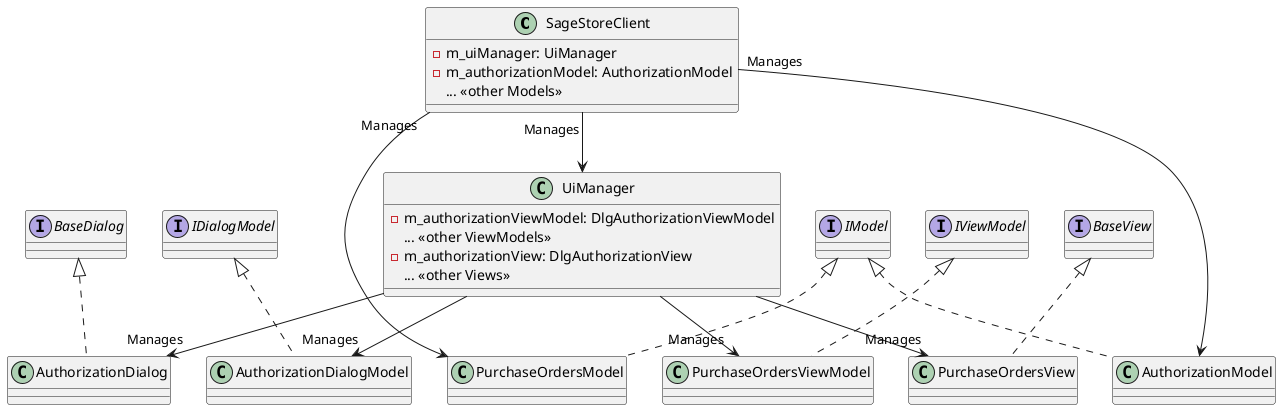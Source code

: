 @startuml

class SageStoreClient {
    -m_uiManager: UiManager
    -m_authorizationModel: AuthorizationModel
    ... <<other Models>>
}

class UiManager {
    -m_authorizationViewModel: DlgAuthorizationViewModel
    ... <<other ViewModels>>
    -m_authorizationView: DlgAuthorizationView
    ... <<other Views>>
}

interface IModel {
}

interface IViewModel {
}

interface BaseView {
}

interface IDialogModel{
}

interface BaseDialog {
}

class AuthorizationModel implements IModel {
}

class AuthorizationDialogModel implements IDialogModel {
}

class AuthorizationDialog implements BaseDialog {
}

class PurchaseOrdersModel implements IModel {
}

class PurchaseOrdersViewModel implements IViewModel {
}

class PurchaseOrdersView implements BaseView {
}

SageStoreClient "Manages"-->  UiManager
SageStoreClient "Manages"-->  AuthorizationModel
SageStoreClient "Manages"-->  PurchaseOrdersModel
UiManager --> "Manages" AuthorizationDialogModel
UiManager --> "Manages" AuthorizationDialog
UiManager --> "Manages" PurchaseOrdersViewModel
UiManager --> "Manages" PurchaseOrdersView

AuthorizationModel -[hidden]left- AuthorizationDialogModel
AuthorizationDialogModel -[hidden]left- AuthorizationDialog
PurchaseOrdersModel -[hidden]right- PurchaseOrdersViewModel
PurchaseOrdersViewModel -[hidden]right- PurchaseOrdersView

@enduml
